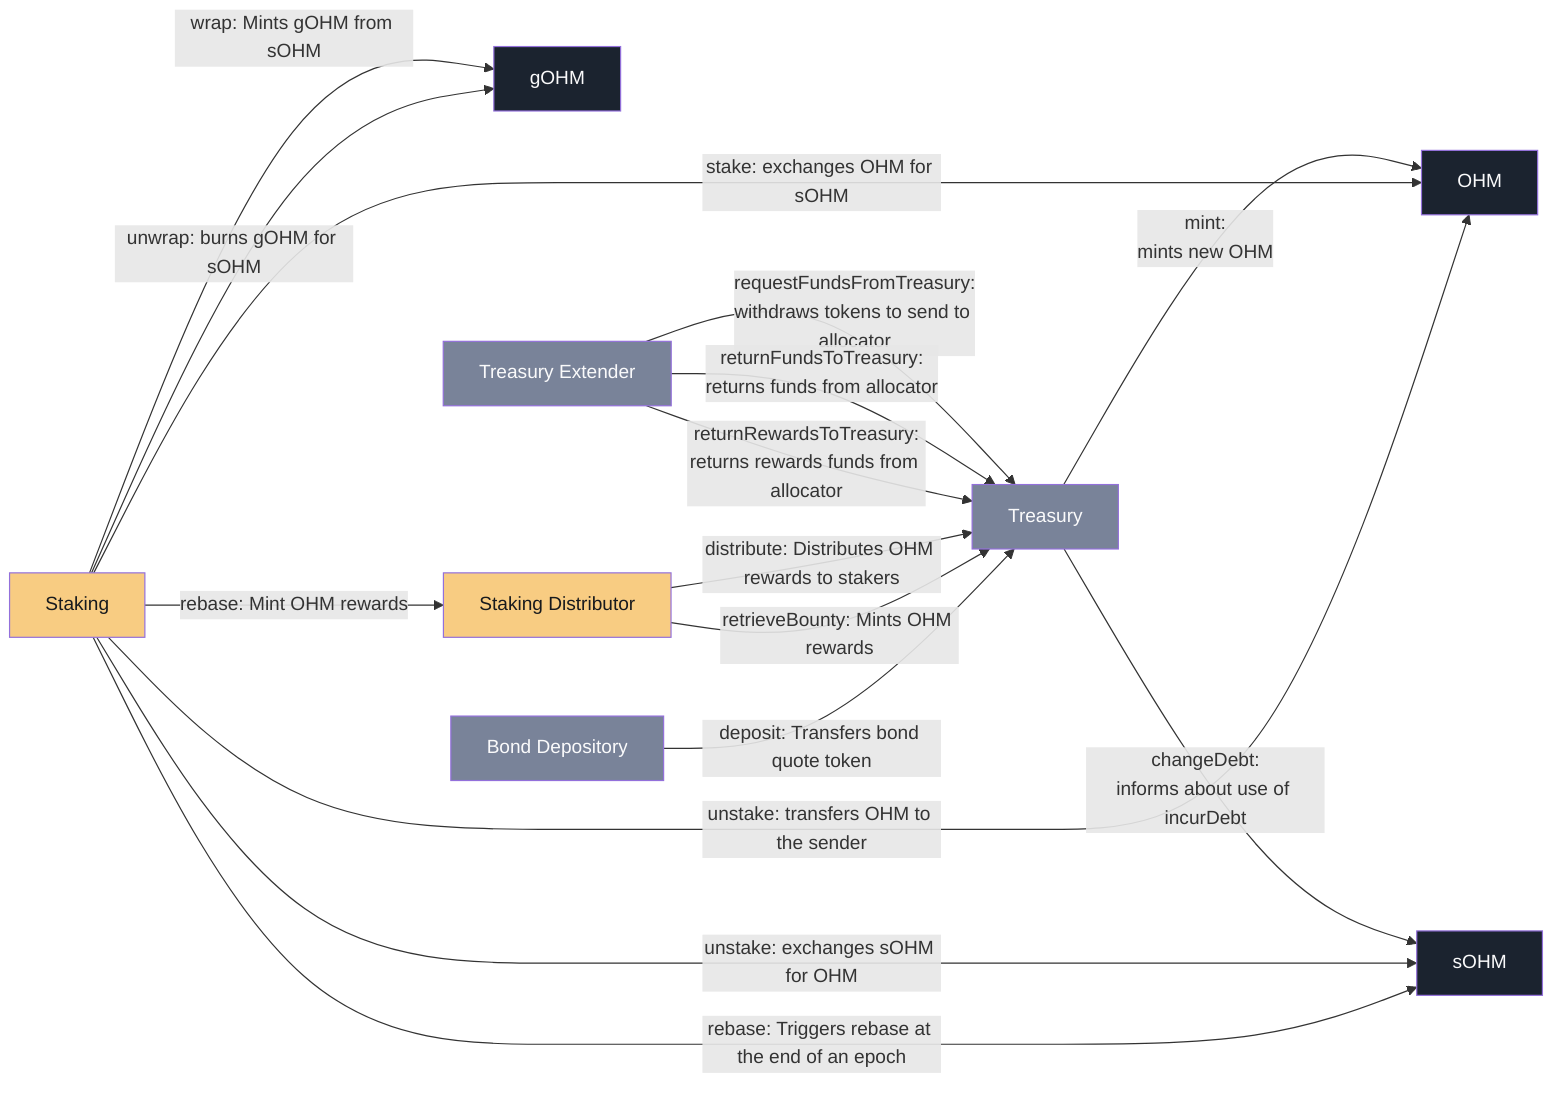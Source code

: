 flowchart LR
    Staking:::gold
    click Staking "https://etherscan.io/address/0xB63cac384247597756545b500253ff8E607a8020" _blank
    OHM:::dark
    click OHM "https://etherscan.io/address/0x64aa3364f17a4d01c6f1751fd97c2bd3d7e7f1d5" _blank
    sOHM:::dark
    click sOHM "https://etherscan.io/address/0x04906695D6D12CF5459975d7C3C03356E4Ccd460" _blank
    gOHM:::dark
    click gOHM "https://etherscan.io/address/0x0ab87046fBb341D058F17CBC4c1133F25a20a52f" _blank
    StakingDistributor[Staking Distributor]:::gold
    click StakingDistributor "https://etherscan.io/address/0xeeeb97A127a342656191E0313DF33D58D06B2E05" _blank
    BondDepository[Bond Depository]:::blue
    click BondDepository "https://etherscan.io/address/0x9025046c6fb25Fb39e720d97a8FD881ED69a1Ef6" _blank
    Treasury:::blue
    click Treasury "https://etherscan.io/address/0x245cc372C84B3645Bf0Ffe6538620B04a217988B" _blank
    TreasuryExtender[Treasury Extender]:::blue
    click TreasuryExtender "https://etherscan.io/address/0xb32Ad041f23eAfd682F57fCe31d3eA4fd92D17af" _blank
    Treasury-->|mint:<br />mints new OHM|OHM
    Treasury-->|changeDebt:<br />informs about use of incurDebt|sOHM
    TreasuryExtender-->|requestFundsFromTreasury:<br />withdraws tokens to send to allocator|Treasury
    TreasuryExtender-->|returnFundsToTreasury:<br />returns funds from allocator|Treasury
    TreasuryExtender-->|returnRewardsToTreasury:<br />returns rewards funds from allocator|Treasury
    Staking-->|stake: exchanges OHM for sOHM|OHM
    Staking-->|unstake: transfers OHM to the sender|OHM
    Staking-->|unstake: exchanges sOHM for OHM|sOHM
    Staking-->|wrap: Mints gOHM from sOHM|gOHM
    Staking-->|unwrap: burns gOHM for sOHM|gOHM
    Staking-->|rebase: Triggers rebase at the end of an epoch|sOHM
    Staking-->|rebase: Mint OHM rewards|StakingDistributor
    StakingDistributor-->|distribute: Distributes OHM rewards to stakers|Treasury
    StakingDistributor-->|retrieveBounty: Mints OHM rewards|Treasury
    BondDepository-->|deposit: Transfers bond quote token|Treasury

    classDef blue fill:#798399,color:#fafafb;
    classDef dark fill:#1b232f,color:#fafafb;
    classDef gold fill:#f8cc82,color:#181a1d;